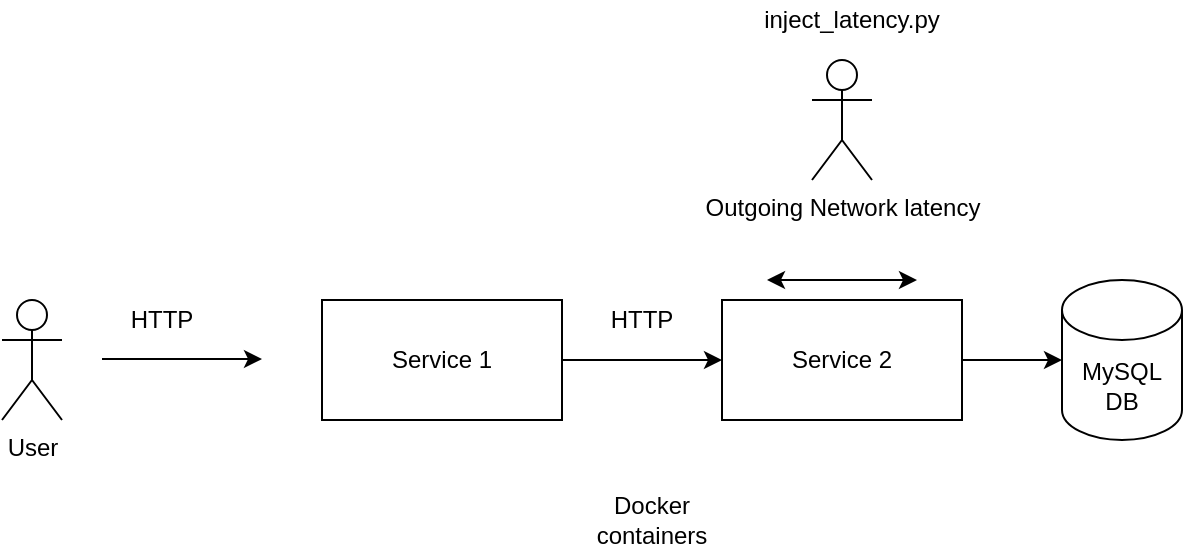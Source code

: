 <mxfile version="14.4.5" type="device"><diagram id="EN12wZk0zpFJkgLp-g67" name="Page-1"><mxGraphModel dx="1252" dy="998" grid="1" gridSize="10" guides="1" tooltips="1" connect="1" arrows="1" fold="1" page="1" pageScale="1" pageWidth="850" pageHeight="1100" math="0" shadow="0"><root><mxCell id="0"/><mxCell id="1" parent="0"/><mxCell id="diyKUWRujuSrZ-vTXNh_-1" value="&lt;div&gt;Service 1&lt;/div&gt;" style="rounded=0;whiteSpace=wrap;html=1;" parent="1" vertex="1"><mxGeometry x="280" y="280" width="120" height="60" as="geometry"/></mxCell><mxCell id="mjwKZcpNIDCb51DMtfcd-1" style="edgeStyle=orthogonalEdgeStyle;rounded=0;orthogonalLoop=1;jettySize=auto;html=1;entryX=0;entryY=0.5;entryDx=0;entryDy=0;entryPerimeter=0;" parent="1" source="diyKUWRujuSrZ-vTXNh_-2" target="diyKUWRujuSrZ-vTXNh_-3" edge="1"><mxGeometry relative="1" as="geometry"/></mxCell><mxCell id="diyKUWRujuSrZ-vTXNh_-2" value="&lt;div&gt;Service 2&lt;/div&gt;" style="rounded=0;whiteSpace=wrap;html=1;" parent="1" vertex="1"><mxGeometry x="480" y="280" width="120" height="60" as="geometry"/></mxCell><mxCell id="diyKUWRujuSrZ-vTXNh_-3" value="MySQL DB" style="shape=cylinder3;whiteSpace=wrap;html=1;boundedLbl=1;backgroundOutline=1;size=15;" parent="1" vertex="1"><mxGeometry x="650" y="270" width="60" height="80" as="geometry"/></mxCell><mxCell id="diyKUWRujuSrZ-vTXNh_-6" value="HTTP" style="text;html=1;strokeColor=none;fillColor=none;align=center;verticalAlign=middle;whiteSpace=wrap;rounded=0;" parent="1" vertex="1"><mxGeometry x="420" y="280" width="40" height="20" as="geometry"/></mxCell><mxCell id="diyKUWRujuSrZ-vTXNh_-7" value="HTTP" style="text;html=1;strokeColor=none;fillColor=none;align=center;verticalAlign=middle;whiteSpace=wrap;rounded=0;" parent="1" vertex="1"><mxGeometry x="180" y="280" width="40" height="20" as="geometry"/></mxCell><mxCell id="diyKUWRujuSrZ-vTXNh_-8" style="edgeStyle=orthogonalEdgeStyle;rounded=0;orthogonalLoop=1;jettySize=auto;html=1;" parent="1" edge="1"><mxGeometry relative="1" as="geometry"><mxPoint x="250" y="309.5" as="targetPoint"/><mxPoint x="170" y="309.5" as="sourcePoint"/></mxGeometry></mxCell><mxCell id="diyKUWRujuSrZ-vTXNh_-9" value="User" style="shape=umlActor;verticalLabelPosition=bottom;verticalAlign=top;html=1;outlineConnect=0;" parent="1" vertex="1"><mxGeometry x="120" y="280" width="30" height="60" as="geometry"/></mxCell><mxCell id="diyKUWRujuSrZ-vTXNh_-10" value="Docker containers" style="text;html=1;strokeColor=none;fillColor=none;align=center;verticalAlign=middle;whiteSpace=wrap;rounded=0;" parent="1" vertex="1"><mxGeometry x="425" y="380" width="40" height="20" as="geometry"/></mxCell><mxCell id="mjwKZcpNIDCb51DMtfcd-2" style="edgeStyle=orthogonalEdgeStyle;rounded=0;orthogonalLoop=1;jettySize=auto;html=1;" parent="1" edge="1"><mxGeometry relative="1" as="geometry"><mxPoint x="480" y="310" as="targetPoint"/><mxPoint x="400" y="310" as="sourcePoint"/></mxGeometry></mxCell><mxCell id="TV-0oDPYjib9ZzUbKE_z-1" value="Outgoing Network latency" style="shape=umlActor;verticalLabelPosition=bottom;verticalAlign=top;html=1;outlineConnect=0;" vertex="1" parent="1"><mxGeometry x="525" y="160" width="30" height="60" as="geometry"/></mxCell><mxCell id="TV-0oDPYjib9ZzUbKE_z-2" value="" style="endArrow=classic;startArrow=classic;html=1;" edge="1" parent="1"><mxGeometry width="50" height="50" relative="1" as="geometry"><mxPoint x="502.5" y="270" as="sourcePoint"/><mxPoint x="577.5" y="270" as="targetPoint"/></mxGeometry></mxCell><mxCell id="TV-0oDPYjib9ZzUbKE_z-4" value="&lt;div&gt;inject_latency.py&lt;/div&gt;" style="text;html=1;strokeColor=none;fillColor=none;align=center;verticalAlign=middle;whiteSpace=wrap;rounded=0;" vertex="1" parent="1"><mxGeometry x="525" y="130" width="40" height="20" as="geometry"/></mxCell></root></mxGraphModel></diagram></mxfile>